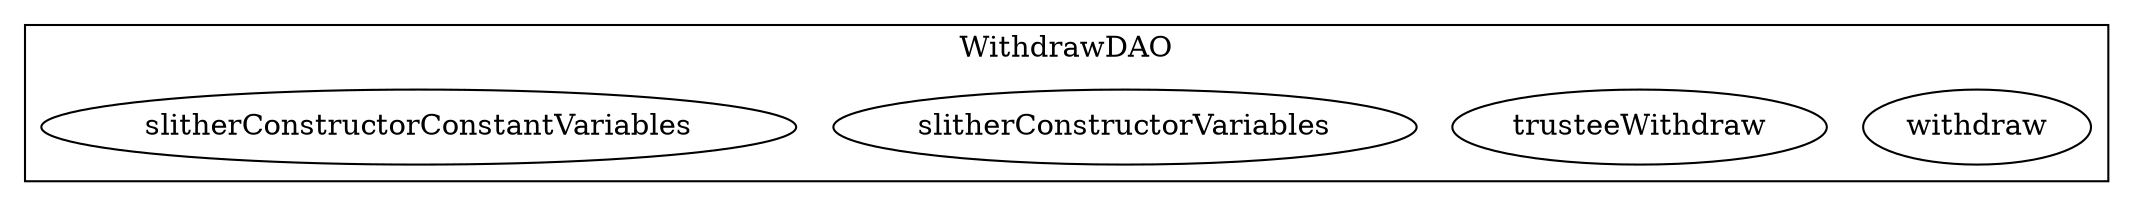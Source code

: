 strict digraph {
subgraph cluster_82_WithdrawDAO {
label = "WithdrawDAO"
"82_withdraw" [label="withdraw"]
"82_trusteeWithdraw" [label="trusteeWithdraw"]
"82_slitherConstructorVariables" [label="slitherConstructorVariables"]
"82_slitherConstructorConstantVariables" [label="slitherConstructorConstantVariables"]
}subgraph cluster_solidity {
label = "[Solidity]"
}
}